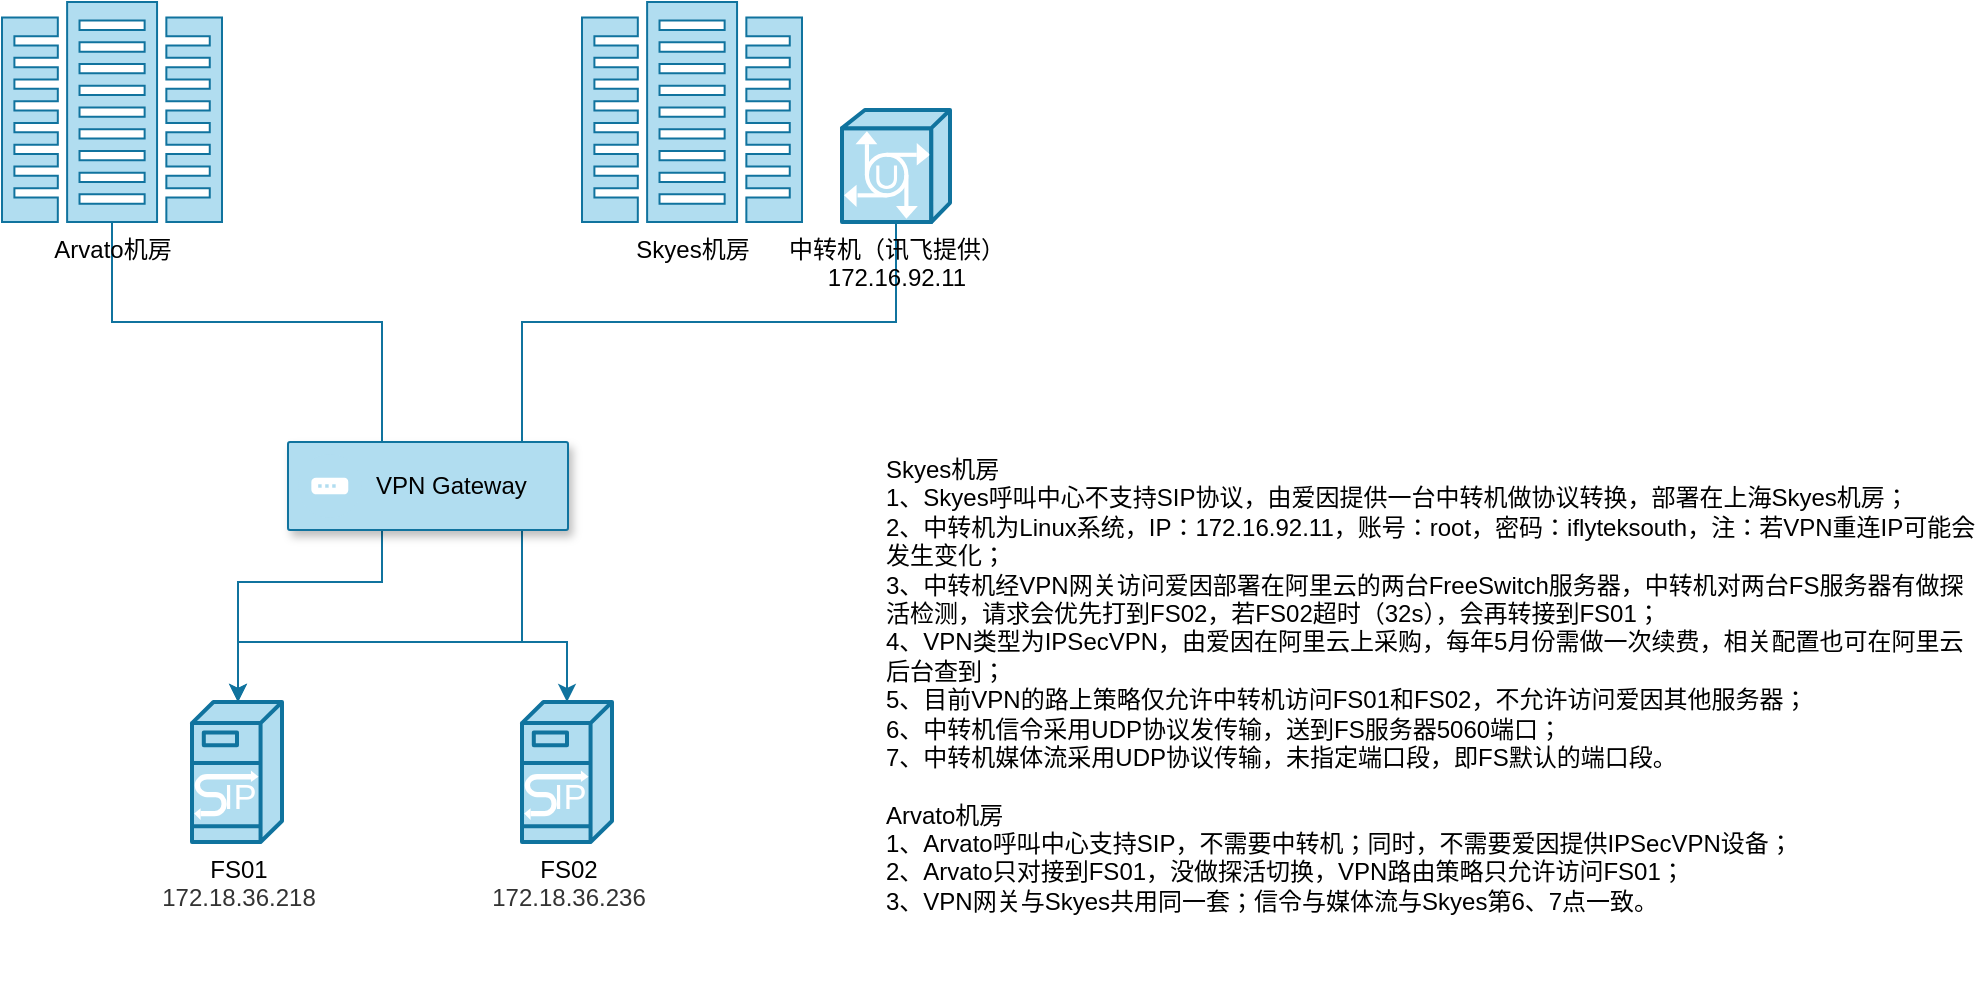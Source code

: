 <mxfile version="14.5.8" type="github" pages="2">
  <diagram id="ESvmmhUmxTBA3f6USQD_" name="第 1 页">
    <mxGraphModel dx="1718" dy="662" grid="1" gridSize="10" guides="1" tooltips="1" connect="1" arrows="1" fold="1" page="1" pageScale="1" pageWidth="827" pageHeight="1169" math="0" shadow="0">
      <root>
        <mxCell id="0" />
        <mxCell id="1" parent="0" />
        <mxCell id="ng8fVR_bc8W_mGURFbqn-7" style="edgeStyle=orthogonalEdgeStyle;rounded=0;orthogonalLoop=1;jettySize=auto;html=1;fillColor=#b1ddf0;strokeColor=#10739e;" edge="1" parent="1" source="ng8fVR_bc8W_mGURFbqn-1" target="ng8fVR_bc8W_mGURFbqn-6">
          <mxGeometry relative="1" as="geometry">
            <Array as="points">
              <mxPoint x="205" y="270" />
              <mxPoint x="340" y="270" />
              <mxPoint x="340" y="400" />
              <mxPoint x="268" y="400" />
            </Array>
          </mxGeometry>
        </mxCell>
        <mxCell id="ng8fVR_bc8W_mGURFbqn-1" value="Arvato机房" style="pointerEvents=1;shadow=0;dashed=0;html=1;strokeColor=#10739e;fillColor=#b1ddf0;labelPosition=center;verticalLabelPosition=bottom;verticalAlign=top;outlineConnect=0;align=center;shape=mxgraph.office.servers.datacenter;" vertex="1" parent="1">
          <mxGeometry x="150" y="110" width="110" height="110" as="geometry" />
        </mxCell>
        <mxCell id="ng8fVR_bc8W_mGURFbqn-2" value="Skyes机房" style="pointerEvents=1;shadow=0;dashed=0;html=1;strokeColor=#10739e;fillColor=#b1ddf0;labelPosition=center;verticalLabelPosition=bottom;verticalAlign=top;outlineConnect=0;align=center;shape=mxgraph.office.servers.datacenter;" vertex="1" parent="1">
          <mxGeometry x="440" y="110" width="110" height="110" as="geometry" />
        </mxCell>
        <mxCell id="ng8fVR_bc8W_mGURFbqn-10" style="edgeStyle=orthogonalEdgeStyle;rounded=0;orthogonalLoop=1;jettySize=auto;html=1;entryX=0.5;entryY=0;entryDx=0;entryDy=0;entryPerimeter=0;fillColor=#b1ddf0;strokeColor=#10739e;" edge="1" parent="1" source="ng8fVR_bc8W_mGURFbqn-3" target="ng8fVR_bc8W_mGURFbqn-9">
          <mxGeometry relative="1" as="geometry">
            <Array as="points">
              <mxPoint x="597" y="270" />
              <mxPoint x="410" y="270" />
              <mxPoint x="410" y="430" />
              <mxPoint x="433" y="430" />
            </Array>
          </mxGeometry>
        </mxCell>
        <mxCell id="ng8fVR_bc8W_mGURFbqn-14" style="edgeStyle=orthogonalEdgeStyle;rounded=0;orthogonalLoop=1;jettySize=auto;html=1;fillColor=#b1ddf0;strokeColor=#10739e;" edge="1" parent="1" source="ng8fVR_bc8W_mGURFbqn-3" target="ng8fVR_bc8W_mGURFbqn-6">
          <mxGeometry relative="1" as="geometry">
            <Array as="points">
              <mxPoint x="597" y="270" />
              <mxPoint x="410" y="270" />
              <mxPoint x="410" y="430" />
              <mxPoint x="268" y="430" />
            </Array>
          </mxGeometry>
        </mxCell>
        <mxCell id="ng8fVR_bc8W_mGURFbqn-3" value="中转机（讯飞提供）&lt;br&gt;172.16.92.11" style="shape=mxgraph.cisco.hubs_and_gateways.universal_gateway;html=1;pointerEvents=1;dashed=0;fillColor=#b1ddf0;strokeColor=#10739e;strokeWidth=2;verticalLabelPosition=bottom;verticalAlign=top;align=center;outlineConnect=0;" vertex="1" parent="1">
          <mxGeometry x="570" y="164" width="54" height="56" as="geometry" />
        </mxCell>
        <mxCell id="ng8fVR_bc8W_mGURFbqn-4" value="" style="strokeColor=#10739e;shadow=1;strokeWidth=1;rounded=1;absoluteArcSize=1;arcSize=2;fillColor=#b1ddf0;" vertex="1" parent="1">
          <mxGeometry x="293" y="330" width="140" height="44" as="geometry" />
        </mxCell>
        <mxCell id="ng8fVR_bc8W_mGURFbqn-5" value="VPN Gateway" style="dashed=0;connectable=0;html=1;fillColor=#b1ddf0;strokeColor=#10739e;shape=mxgraph.gcp2.gateway;part=1;labelPosition=right;verticalLabelPosition=middle;align=left;verticalAlign=middle;spacingLeft=5;fontSize=12;" vertex="1" parent="ng8fVR_bc8W_mGURFbqn-4">
          <mxGeometry y="0.5" width="32" height="32" relative="1" as="geometry">
            <mxPoint x="5" y="-16" as="offset" />
          </mxGeometry>
        </mxCell>
        <mxCell id="ng8fVR_bc8W_mGURFbqn-6" value="FS01&lt;br&gt;&lt;span style=&quot;color: rgb(51 , 51 , 51) ; font-family: , &amp;#34;blinkmacsystemfont&amp;#34; , &amp;#34;segoe ui&amp;#34; , &amp;#34;pingfang sc&amp;#34; , &amp;#34;hiragino sans gb&amp;#34; , &amp;#34;microsoft yahei&amp;#34; , &amp;#34;helvetica neue&amp;#34; , &amp;#34;helvetica&amp;#34; , &amp;#34;arial&amp;#34; , sans-serif ; background-color: rgb(255 , 255 , 255)&quot;&gt;172.18.36.218&lt;/span&gt;" style="shape=mxgraph.cisco.servers.sip_proxy_server;html=1;pointerEvents=1;dashed=0;fillColor=#b1ddf0;strokeColor=#10739e;strokeWidth=2;verticalLabelPosition=bottom;verticalAlign=top;align=center;outlineConnect=0;" vertex="1" parent="1">
          <mxGeometry x="245" y="460" width="45" height="70" as="geometry" />
        </mxCell>
        <mxCell id="ng8fVR_bc8W_mGURFbqn-9" value="FS02&lt;br&gt;&lt;span style=&quot;color: rgb(51 , 51 , 51) ; font-family: , &amp;#34;blinkmacsystemfont&amp;#34; , &amp;#34;segoe ui&amp;#34; , &amp;#34;pingfang sc&amp;#34; , &amp;#34;hiragino sans gb&amp;#34; , &amp;#34;microsoft yahei&amp;#34; , &amp;#34;helvetica neue&amp;#34; , &amp;#34;helvetica&amp;#34; , &amp;#34;arial&amp;#34; , sans-serif ; background-color: rgb(255 , 255 , 255)&quot;&gt;172.18.36.236&lt;/span&gt;" style="shape=mxgraph.cisco.servers.sip_proxy_server;html=1;pointerEvents=1;dashed=0;fillColor=#b1ddf0;strokeColor=#10739e;strokeWidth=2;verticalLabelPosition=bottom;verticalAlign=top;align=center;outlineConnect=0;" vertex="1" parent="1">
          <mxGeometry x="410" y="460" width="45" height="70" as="geometry" />
        </mxCell>
        <mxCell id="ng8fVR_bc8W_mGURFbqn-16" value="&lt;div&gt;Skyes机房&lt;/div&gt;&lt;div&gt;&lt;span&gt;	&lt;/span&gt;1、Skyes呼叫中心不支持SIP协议，由爱因提供一台中转机做协议转换，部署在上海Skyes机房；&lt;/div&gt;&lt;div&gt;&lt;span&gt;	&lt;/span&gt;2、中转机为Linux系统，IP：172.16.92.11，账号：root，密码：iflyteksouth，注：若VPN重连IP可能会发生变化；&lt;/div&gt;&lt;div&gt;&lt;span&gt;	&lt;/span&gt;3、中转机经VPN网关访问爱因部署在阿里云的两台FreeSwitch服务器，中转机对两台FS服务器有做探活检测，请求会优先打到FS02，若FS02超时（32s），会再转接到FS01；&lt;/div&gt;&lt;div&gt;&lt;span&gt;	&lt;/span&gt;4、VPN类型为IPSecVPN，由爱因在阿里云上采购，每年5月份需做一次续费，相关配置也可在阿里云后台查到；&lt;/div&gt;&lt;div&gt;&lt;span&gt;	&lt;/span&gt;5、目前VPN的路上策略仅允许中转机访问FS01和FS02，不允许访问爱因其他服务器；&lt;/div&gt;&lt;div&gt;&lt;span&gt;	&lt;/span&gt;6、中转机信令采用UDP协议发传输，送到FS服务器5060端口；&lt;/div&gt;&lt;div&gt;&lt;span&gt;	&lt;/span&gt;7、中转机媒体流采用UDP协议传输，未指定端口段，即FS默认的端口段。&lt;/div&gt;&lt;div&gt;&lt;br&gt;&lt;/div&gt;&lt;div&gt;Arvato机房&lt;/div&gt;&lt;div&gt;&lt;span&gt;	&lt;/span&gt;1、Arvato呼叫中心支持SIP，不需要中转机；同时，不需要爱因提供IPSecVPN设备；&lt;/div&gt;&lt;div&gt;&lt;span&gt;	&lt;/span&gt;2、Arvato只对接到FS01，没做探活切换，VPN路由策略只允许访问FS01；&lt;/div&gt;&lt;div&gt;&lt;span&gt;	&lt;/span&gt;3、VPN网关与Skyes共用同一套；信令与媒体流与Skyes第6、7点一致。&lt;/div&gt;&lt;div&gt;&lt;br&gt;&lt;/div&gt;" style="text;whiteSpace=wrap;html=1;" vertex="1" parent="1">
          <mxGeometry x="590" y="330" width="550" height="270" as="geometry" />
        </mxCell>
      </root>
    </mxGraphModel>
  </diagram>
  <diagram id="q9-W6lvfLEJVs3o5c8PB" name="第 2 页">
    <mxGraphModel dx="1504" dy="1851" grid="1" gridSize="10" guides="1" tooltips="1" connect="1" arrows="1" fold="1" page="1" pageScale="1" pageWidth="827" pageHeight="1169" math="0" shadow="0">
      <root>
        <mxCell id="ZaGUo094ZKQwnA8RUyoK-0" />
        <mxCell id="ZaGUo094ZKQwnA8RUyoK-1" parent="ZaGUo094ZKQwnA8RUyoK-0" />
        <mxCell id="xxe0TyBy9cfBVcG6Gukx-0" value="1: 实时英文语音流" style="rounded=0;orthogonalLoop=1;jettySize=auto;html=1;exitX=0.5;exitY=0.5;exitDx=0;exitDy=0;exitPerimeter=0;entryX=0;entryY=0.75;entryDx=0;entryDy=0;" edge="1" parent="ZaGUo094ZKQwnA8RUyoK-1" source="xxe0TyBy9cfBVcG6Gukx-1" target="xxe0TyBy9cfBVcG6Gukx-16">
          <mxGeometry relative="1" as="geometry" />
        </mxCell>
        <mxCell id="xxe0TyBy9cfBVcG6Gukx-1" value="User Agent" style="shape=umlActor;verticalLabelPosition=bottom;verticalAlign=top;html=1;outlineConnect=0;" vertex="1" parent="ZaGUo094ZKQwnA8RUyoK-1">
          <mxGeometry x="285" y="140" width="30" height="60" as="geometry" />
        </mxCell>
        <mxCell id="xxe0TyBy9cfBVcG6Gukx-19" value="3: vad断句" style="edgeStyle=orthogonalEdgeStyle;rounded=0;orthogonalLoop=1;jettySize=auto;html=1;entryX=0.25;entryY=1;entryDx=0;entryDy=0;exitX=0.75;exitY=0;exitDx=0;exitDy=0;" edge="1" parent="ZaGUo094ZKQwnA8RUyoK-1" source="xxe0TyBy9cfBVcG6Gukx-3" target="xxe0TyBy9cfBVcG6Gukx-16">
          <mxGeometry relative="1" as="geometry">
            <mxPoint x="630" y="410" as="targetPoint" />
            <Array as="points">
              <mxPoint x="335" y="400" />
              <mxPoint x="590" y="400" />
            </Array>
          </mxGeometry>
        </mxCell>
        <mxCell id="xxe0TyBy9cfBVcG6Gukx-3" value="英文ASR" style="rounded=0;whiteSpace=wrap;html=1;" vertex="1" parent="ZaGUo094ZKQwnA8RUyoK-1">
          <mxGeometry x="260" y="470" width="100" height="60" as="geometry" />
        </mxCell>
        <mxCell id="xxe0TyBy9cfBVcG6Gukx-4" value="5: 中文文本" style="edgeStyle=orthogonalEdgeStyle;rounded=0;orthogonalLoop=1;jettySize=auto;html=1;entryX=0.25;entryY=0;entryDx=0;entryDy=0;exitX=0.75;exitY=1;exitDx=0;exitDy=0;" edge="1" parent="ZaGUo094ZKQwnA8RUyoK-1" source="xxe0TyBy9cfBVcG6Gukx-16" target="xxe0TyBy9cfBVcG6Gukx-7">
          <mxGeometry relative="1" as="geometry">
            <Array as="points">
              <mxPoint x="650" y="400" />
              <mxPoint x="915" y="400" />
            </Array>
          </mxGeometry>
        </mxCell>
        <mxCell id="xxe0TyBy9cfBVcG6Gukx-5" value="英-&amp;gt;中翻译" style="rounded=0;whiteSpace=wrap;html=1;" vertex="1" parent="ZaGUo094ZKQwnA8RUyoK-1">
          <mxGeometry x="570" y="470" width="100" height="60" as="geometry" />
        </mxCell>
        <mxCell id="xxe0TyBy9cfBVcG6Gukx-6" value="6: 中文语音流" style="edgeStyle=orthogonalEdgeStyle;rounded=0;orthogonalLoop=1;jettySize=auto;html=1;entryX=1;entryY=1;entryDx=0;entryDy=0;exitX=0.5;exitY=0;exitDx=0;exitDy=0;" edge="1" parent="ZaGUo094ZKQwnA8RUyoK-1" source="xxe0TyBy9cfBVcG6Gukx-7" target="xxe0TyBy9cfBVcG6Gukx-16">
          <mxGeometry relative="1" as="geometry">
            <Array as="points">
              <mxPoint x="940" y="360" />
              <mxPoint x="680" y="360" />
            </Array>
          </mxGeometry>
        </mxCell>
        <mxCell id="xxe0TyBy9cfBVcG6Gukx-7" value="中文TTS" style="rounded=0;whiteSpace=wrap;html=1;" vertex="1" parent="ZaGUo094ZKQwnA8RUyoK-1">
          <mxGeometry x="890" y="470" width="100" height="60" as="geometry" />
        </mxCell>
        <mxCell id="xxe0TyBy9cfBVcG6Gukx-25" value="1: 实时中文语音流" style="edgeStyle=none;rounded=0;orthogonalLoop=1;jettySize=auto;html=1;entryX=1;entryY=0.25;entryDx=0;entryDy=0;startArrow=none;startFill=0;" edge="1" parent="ZaGUo094ZKQwnA8RUyoK-1" source="xxe0TyBy9cfBVcG6Gukx-9" target="xxe0TyBy9cfBVcG6Gukx-16">
          <mxGeometry relative="1" as="geometry" />
        </mxCell>
        <mxCell id="xxe0TyBy9cfBVcG6Gukx-9" value="User Agent" style="shape=umlActor;verticalLabelPosition=bottom;verticalAlign=top;html=1;outlineConnect=0;" vertex="1" parent="ZaGUo094ZKQwnA8RUyoK-1">
          <mxGeometry x="920" y="140" width="30" height="60" as="geometry" />
        </mxCell>
        <mxCell id="xxe0TyBy9cfBVcG6Gukx-31" value="6: 英文语音流" style="edgeStyle=orthogonalEdgeStyle;rounded=0;orthogonalLoop=1;jettySize=auto;html=1;entryX=0;entryY=0;entryDx=0;entryDy=0;startArrow=none;startFill=0;" edge="1" parent="ZaGUo094ZKQwnA8RUyoK-1" source="xxe0TyBy9cfBVcG6Gukx-11" target="xxe0TyBy9cfBVcG6Gukx-16">
          <mxGeometry relative="1" as="geometry">
            <Array as="points">
              <mxPoint x="310" y="40" />
              <mxPoint x="560" y="40" />
            </Array>
          </mxGeometry>
        </mxCell>
        <mxCell id="xxe0TyBy9cfBVcG6Gukx-11" value="英文TTS" style="rounded=0;whiteSpace=wrap;html=1;" vertex="1" parent="ZaGUo094ZKQwnA8RUyoK-1">
          <mxGeometry x="260" y="-190" width="100" height="60" as="geometry" />
        </mxCell>
        <mxCell id="xxe0TyBy9cfBVcG6Gukx-13" value="中-&amp;gt;英翻译" style="rounded=0;whiteSpace=wrap;html=1;" vertex="1" parent="ZaGUo094ZKQwnA8RUyoK-1">
          <mxGeometry x="570" y="-190" width="100" height="60" as="geometry" />
        </mxCell>
        <mxCell id="xxe0TyBy9cfBVcG6Gukx-27" value="3: vad断句" style="edgeStyle=orthogonalEdgeStyle;rounded=0;orthogonalLoop=1;jettySize=auto;html=1;entryX=0.75;entryY=0;entryDx=0;entryDy=0;startArrow=none;startFill=0;exitX=0.25;exitY=1;exitDx=0;exitDy=0;" edge="1" parent="ZaGUo094ZKQwnA8RUyoK-1" source="xxe0TyBy9cfBVcG6Gukx-15" target="xxe0TyBy9cfBVcG6Gukx-16">
          <mxGeometry relative="1" as="geometry">
            <Array as="points">
              <mxPoint x="905" />
              <mxPoint x="650" />
            </Array>
          </mxGeometry>
        </mxCell>
        <mxCell id="xxe0TyBy9cfBVcG6Gukx-15" value="中文ASR" style="rounded=0;whiteSpace=wrap;html=1;" vertex="1" parent="ZaGUo094ZKQwnA8RUyoK-1">
          <mxGeometry x="880" y="-190" width="100" height="60" as="geometry" />
        </mxCell>
        <mxCell id="xxe0TyBy9cfBVcG6Gukx-18" value="2: 听写" style="edgeStyle=orthogonalEdgeStyle;rounded=0;orthogonalLoop=1;jettySize=auto;html=1;entryX=0.5;entryY=0;entryDx=0;entryDy=0;exitX=0;exitY=1;exitDx=0;exitDy=0;" edge="1" parent="ZaGUo094ZKQwnA8RUyoK-1" source="xxe0TyBy9cfBVcG6Gukx-16" target="xxe0TyBy9cfBVcG6Gukx-3">
          <mxGeometry relative="1" as="geometry">
            <Array as="points">
              <mxPoint x="560" y="360" />
              <mxPoint x="310" y="360" />
            </Array>
          </mxGeometry>
        </mxCell>
        <mxCell id="xxe0TyBy9cfBVcG6Gukx-20" value="4: 翻译" style="edgeStyle=orthogonalEdgeStyle;rounded=0;orthogonalLoop=1;jettySize=auto;html=1;entryX=0.5;entryY=0;entryDx=0;entryDy=0;exitX=0.5;exitY=1;exitDx=0;exitDy=0;startArrow=classic;startFill=1;" edge="1" parent="ZaGUo094ZKQwnA8RUyoK-1" source="xxe0TyBy9cfBVcG6Gukx-16" target="xxe0TyBy9cfBVcG6Gukx-5">
          <mxGeometry relative="1" as="geometry" />
        </mxCell>
        <mxCell id="xxe0TyBy9cfBVcG6Gukx-24" value="7: 实时中文语音流" style="rounded=0;orthogonalLoop=1;jettySize=auto;html=1;entryX=0.5;entryY=0.5;entryDx=0;entryDy=0;entryPerimeter=0;startArrow=none;startFill=0;exitX=1;exitY=0.75;exitDx=0;exitDy=0;" edge="1" parent="ZaGUo094ZKQwnA8RUyoK-1" source="xxe0TyBy9cfBVcG6Gukx-16" target="xxe0TyBy9cfBVcG6Gukx-9">
          <mxGeometry relative="1" as="geometry" />
        </mxCell>
        <mxCell id="xxe0TyBy9cfBVcG6Gukx-26" value="2: 听写" style="edgeStyle=orthogonalEdgeStyle;rounded=0;orthogonalLoop=1;jettySize=auto;html=1;entryX=0.5;entryY=1;entryDx=0;entryDy=0;startArrow=none;startFill=0;exitX=1;exitY=0;exitDx=0;exitDy=0;" edge="1" parent="ZaGUo094ZKQwnA8RUyoK-1" source="xxe0TyBy9cfBVcG6Gukx-16" target="xxe0TyBy9cfBVcG6Gukx-15">
          <mxGeometry relative="1" as="geometry">
            <Array as="points">
              <mxPoint x="680" y="40" />
              <mxPoint x="930" y="40" />
            </Array>
          </mxGeometry>
        </mxCell>
        <mxCell id="xxe0TyBy9cfBVcG6Gukx-28" value="4: 翻译" style="edgeStyle=orthogonalEdgeStyle;rounded=0;orthogonalLoop=1;jettySize=auto;html=1;startArrow=classic;startFill=1;" edge="1" parent="ZaGUo094ZKQwnA8RUyoK-1" source="xxe0TyBy9cfBVcG6Gukx-16" target="xxe0TyBy9cfBVcG6Gukx-13">
          <mxGeometry relative="1" as="geometry" />
        </mxCell>
        <mxCell id="xxe0TyBy9cfBVcG6Gukx-29" value="5: 英文文本" style="edgeStyle=orthogonalEdgeStyle;rounded=0;orthogonalLoop=1;jettySize=auto;html=1;entryX=0.75;entryY=1;entryDx=0;entryDy=0;startArrow=none;startFill=0;exitX=0.25;exitY=0;exitDx=0;exitDy=0;" edge="1" parent="ZaGUo094ZKQwnA8RUyoK-1" source="xxe0TyBy9cfBVcG6Gukx-16" target="xxe0TyBy9cfBVcG6Gukx-11">
          <mxGeometry relative="1" as="geometry">
            <Array as="points">
              <mxPoint x="590" />
              <mxPoint x="335" />
            </Array>
          </mxGeometry>
        </mxCell>
        <mxCell id="xxe0TyBy9cfBVcG6Gukx-32" value="7: 实时英文语音流" style="rounded=0;orthogonalLoop=1;jettySize=auto;html=1;entryX=0.5;entryY=0.5;entryDx=0;entryDy=0;entryPerimeter=0;startArrow=none;startFill=0;exitX=0;exitY=0.25;exitDx=0;exitDy=0;" edge="1" parent="ZaGUo094ZKQwnA8RUyoK-1" source="xxe0TyBy9cfBVcG6Gukx-16" target="xxe0TyBy9cfBVcG6Gukx-1">
          <mxGeometry relative="1" as="geometry" />
        </mxCell>
        <mxCell id="xxe0TyBy9cfBVcG6Gukx-16" value="后端服务" style="rounded=0;whiteSpace=wrap;html=1;" vertex="1" parent="ZaGUo094ZKQwnA8RUyoK-1">
          <mxGeometry x="560" y="140" width="120" height="60" as="geometry" />
        </mxCell>
        <mxCell id="xxe0TyBy9cfBVcG6Gukx-37" value="" style="group" vertex="1" connectable="0" parent="ZaGUo094ZKQwnA8RUyoK-1">
          <mxGeometry x="80" y="-190" width="80" height="350" as="geometry" />
        </mxCell>
        <mxCell id="xxe0TyBy9cfBVcG6Gukx-33" value="" style="shape=curlyBracket;whiteSpace=wrap;html=1;rounded=1;" vertex="1" parent="xxe0TyBy9cfBVcG6Gukx-37">
          <mxGeometry x="60" width="20" height="350" as="geometry" />
        </mxCell>
        <mxCell id="xxe0TyBy9cfBVcG6Gukx-34" value="中-&amp;gt;英" style="text;html=1;align=center;verticalAlign=middle;resizable=0;points=[];autosize=1;" vertex="1" parent="xxe0TyBy9cfBVcG6Gukx-37">
          <mxGeometry y="165" width="50" height="20" as="geometry" />
        </mxCell>
        <mxCell id="xxe0TyBy9cfBVcG6Gukx-38" value="" style="group" vertex="1" connectable="0" parent="ZaGUo094ZKQwnA8RUyoK-1">
          <mxGeometry x="80" y="180" width="80" height="350" as="geometry" />
        </mxCell>
        <mxCell id="xxe0TyBy9cfBVcG6Gukx-39" value="" style="shape=curlyBracket;whiteSpace=wrap;html=1;rounded=1;" vertex="1" parent="xxe0TyBy9cfBVcG6Gukx-38">
          <mxGeometry x="60" width="20" height="350" as="geometry" />
        </mxCell>
        <mxCell id="xxe0TyBy9cfBVcG6Gukx-40" value="英-&amp;gt;中" style="text;html=1;align=center;verticalAlign=middle;resizable=0;points=[];autosize=1;" vertex="1" parent="xxe0TyBy9cfBVcG6Gukx-38">
          <mxGeometry y="165" width="50" height="20" as="geometry" />
        </mxCell>
        <mxCell id="xxe0TyBy9cfBVcG6Gukx-41" value="技术要点&lt;br&gt;&lt;div&gt;1、通讯协议使用WebSocket；&lt;/div&gt;&lt;div&gt;2、浏览器端使用recorder录音，需要开启https；&lt;/div&gt;&lt;div&gt;3、前端录音数据通过ArrayBuffer序列化传送到后端；&lt;/div&gt;4、后端接收到语音流后调用听写引擎（ASR），以VAD信号作为标识，进行翻译；&lt;br&gt;5、翻译结果送到TTS引擎，将实时语音流传送到接收端。&lt;br&gt;&lt;br&gt;技术细节&lt;br&gt;1、为每个用户生成用户号码，发起会话时只需要输入对方号码即可发起会话，前期实现要求双方必须都在线；&lt;br&gt;2、用户间的会话必须支持多对多（N:N），后端维护好会话关系（可以以会话ID作为会议室ID，类似socket.io的room概念），前期实可以只实现1:1；&lt;br&gt;3、demo阶段不考虑录音、转写结果的存储，打印相应的结果Log即可；&lt;br&gt;4、。。。" style="text;html=1;align=left;verticalAlign=middle;resizable=0;points=[];autosize=1;fontSize=16;" vertex="1" parent="ZaGUo094ZKQwnA8RUyoK-1">
          <mxGeometry x="1050" y="-200" width="1070" height="230" as="geometry" />
        </mxCell>
      </root>
    </mxGraphModel>
  </diagram>
</mxfile>
